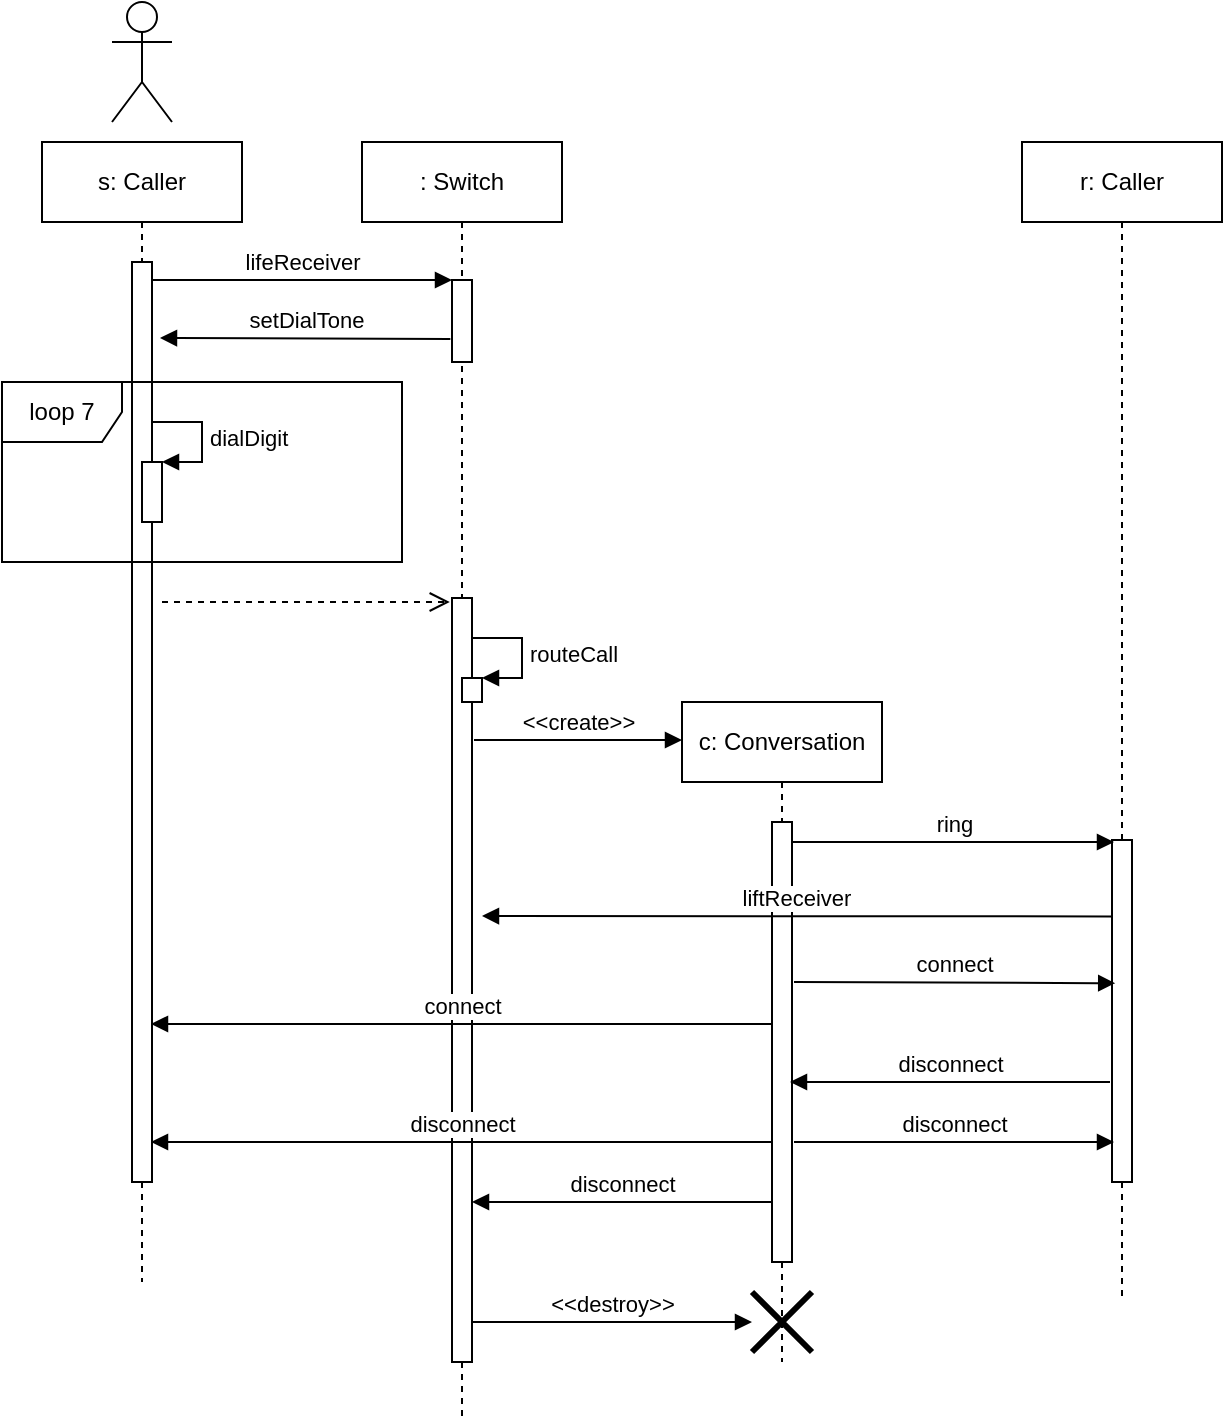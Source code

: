 <mxfile version="13.10.9" type="github">
  <diagram id="OE2Mm2fRcuGD2KhiDVjL" name="Page-1">
    <mxGraphModel dx="1278" dy="548" grid="1" gridSize="10" guides="1" tooltips="1" connect="1" arrows="1" fold="1" page="1" pageScale="1" pageWidth="827" pageHeight="1169" math="0" shadow="0">
      <root>
        <mxCell id="0" />
        <mxCell id="1" parent="0" />
        <mxCell id="IQnZtlhmUzlUu9LSefLV-4" value="s: Caller" style="shape=umlLifeline;perimeter=lifelinePerimeter;whiteSpace=wrap;html=1;container=1;collapsible=0;recursiveResize=0;outlineConnect=0;" vertex="1" parent="1">
          <mxGeometry x="80" y="130" width="100" height="570" as="geometry" />
        </mxCell>
        <mxCell id="IQnZtlhmUzlUu9LSefLV-8" value="" style="html=1;points=[];perimeter=orthogonalPerimeter;" vertex="1" parent="IQnZtlhmUzlUu9LSefLV-4">
          <mxGeometry x="45" y="60" width="10" height="460" as="geometry" />
        </mxCell>
        <mxCell id="IQnZtlhmUzlUu9LSefLV-7" value="" style="shape=umlActor;verticalLabelPosition=bottom;verticalAlign=top;html=1;" vertex="1" parent="1">
          <mxGeometry x="115" y="60" width="30" height="60" as="geometry" />
        </mxCell>
        <mxCell id="IQnZtlhmUzlUu9LSefLV-9" value=": Switch" style="shape=umlLifeline;perimeter=lifelinePerimeter;whiteSpace=wrap;html=1;container=1;collapsible=0;recursiveResize=0;outlineConnect=0;" vertex="1" parent="1">
          <mxGeometry x="240" y="130" width="100" height="640" as="geometry" />
        </mxCell>
        <mxCell id="IQnZtlhmUzlUu9LSefLV-13" value="" style="html=1;points=[];perimeter=orthogonalPerimeter;" vertex="1" parent="IQnZtlhmUzlUu9LSefLV-9">
          <mxGeometry x="45" y="69" width="10" height="41" as="geometry" />
        </mxCell>
        <mxCell id="IQnZtlhmUzlUu9LSefLV-28" value="" style="html=1;points=[];perimeter=orthogonalPerimeter;" vertex="1" parent="IQnZtlhmUzlUu9LSefLV-9">
          <mxGeometry x="45" y="228" width="10" height="382" as="geometry" />
        </mxCell>
        <mxCell id="IQnZtlhmUzlUu9LSefLV-29" value="" style="html=1;points=[];perimeter=orthogonalPerimeter;" vertex="1" parent="IQnZtlhmUzlUu9LSefLV-9">
          <mxGeometry x="50" y="268" width="10" height="12" as="geometry" />
        </mxCell>
        <mxCell id="IQnZtlhmUzlUu9LSefLV-30" value="routeCall" style="edgeStyle=orthogonalEdgeStyle;html=1;align=left;spacingLeft=2;endArrow=block;rounded=0;entryX=1;entryY=0;" edge="1" target="IQnZtlhmUzlUu9LSefLV-29" parent="IQnZtlhmUzlUu9LSefLV-9">
          <mxGeometry relative="1" as="geometry">
            <mxPoint x="55" y="248" as="sourcePoint" />
            <Array as="points">
              <mxPoint x="80" y="248" />
            </Array>
          </mxGeometry>
        </mxCell>
        <mxCell id="IQnZtlhmUzlUu9LSefLV-10" value="c: Conversation" style="shape=umlLifeline;perimeter=lifelinePerimeter;whiteSpace=wrap;html=1;container=1;collapsible=0;recursiveResize=0;outlineConnect=0;" vertex="1" parent="1">
          <mxGeometry x="400" y="410" width="100" height="330" as="geometry" />
        </mxCell>
        <mxCell id="IQnZtlhmUzlUu9LSefLV-32" value="" style="html=1;points=[];perimeter=orthogonalPerimeter;" vertex="1" parent="IQnZtlhmUzlUu9LSefLV-10">
          <mxGeometry x="45" y="60" width="10" height="220" as="geometry" />
        </mxCell>
        <mxCell id="IQnZtlhmUzlUu9LSefLV-45" value="" style="shape=umlDestroy;whiteSpace=wrap;html=1;strokeWidth=3;" vertex="1" parent="IQnZtlhmUzlUu9LSefLV-10">
          <mxGeometry x="35" y="295" width="30" height="30" as="geometry" />
        </mxCell>
        <mxCell id="IQnZtlhmUzlUu9LSefLV-11" value="r: Caller" style="shape=umlLifeline;perimeter=lifelinePerimeter;whiteSpace=wrap;html=1;container=1;collapsible=0;recursiveResize=0;outlineConnect=0;" vertex="1" parent="1">
          <mxGeometry x="570" y="130" width="100" height="580" as="geometry" />
        </mxCell>
        <mxCell id="IQnZtlhmUzlUu9LSefLV-33" value="" style="html=1;points=[];perimeter=orthogonalPerimeter;" vertex="1" parent="IQnZtlhmUzlUu9LSefLV-11">
          <mxGeometry x="45" y="349" width="10" height="171" as="geometry" />
        </mxCell>
        <mxCell id="IQnZtlhmUzlUu9LSefLV-18" value="lifeReceiver" style="html=1;verticalAlign=bottom;endArrow=block;" edge="1" parent="1">
          <mxGeometry relative="1" as="geometry">
            <mxPoint x="134.5" y="199" as="sourcePoint" />
            <mxPoint x="285" y="199" as="targetPoint" />
          </mxGeometry>
        </mxCell>
        <mxCell id="IQnZtlhmUzlUu9LSefLV-19" value="setDialTone" style="html=1;verticalAlign=bottom;endArrow=block;exitX=0.02;exitY=0.243;exitDx=0;exitDy=0;exitPerimeter=0;" edge="1" parent="1">
          <mxGeometry relative="1" as="geometry">
            <mxPoint x="284.2" y="228.44" as="sourcePoint" />
            <mxPoint x="139" y="228" as="targetPoint" />
          </mxGeometry>
        </mxCell>
        <mxCell id="IQnZtlhmUzlUu9LSefLV-20" value="loop 7" style="shape=umlFrame;whiteSpace=wrap;html=1;" vertex="1" parent="1">
          <mxGeometry x="60" y="250" width="200" height="90" as="geometry" />
        </mxCell>
        <mxCell id="IQnZtlhmUzlUu9LSefLV-21" value="" style="html=1;points=[];perimeter=orthogonalPerimeter;" vertex="1" parent="1">
          <mxGeometry x="130" y="290" width="10" height="30" as="geometry" />
        </mxCell>
        <mxCell id="IQnZtlhmUzlUu9LSefLV-22" value="dialDigit" style="edgeStyle=orthogonalEdgeStyle;html=1;align=left;spacingLeft=2;endArrow=block;rounded=0;entryX=1;entryY=0;" edge="1" target="IQnZtlhmUzlUu9LSefLV-21" parent="1">
          <mxGeometry relative="1" as="geometry">
            <mxPoint x="135" y="270" as="sourcePoint" />
            <Array as="points">
              <mxPoint x="160" y="270" />
            </Array>
          </mxGeometry>
        </mxCell>
        <mxCell id="IQnZtlhmUzlUu9LSefLV-27" value="" style="html=1;verticalAlign=bottom;endArrow=open;dashed=1;endSize=8;" edge="1" parent="1">
          <mxGeometry relative="1" as="geometry">
            <mxPoint x="283.9" y="360" as="targetPoint" />
            <mxPoint x="140" y="360" as="sourcePoint" />
          </mxGeometry>
        </mxCell>
        <mxCell id="IQnZtlhmUzlUu9LSefLV-31" value="&amp;lt;&amp;lt;create&amp;gt;&amp;gt;" style="html=1;verticalAlign=bottom;endArrow=block;" edge="1" parent="1">
          <mxGeometry relative="1" as="geometry">
            <mxPoint x="296" y="429" as="sourcePoint" />
            <mxPoint x="400" y="429" as="targetPoint" />
          </mxGeometry>
        </mxCell>
        <mxCell id="IQnZtlhmUzlUu9LSefLV-34" value="ring" style="html=1;verticalAlign=bottom;endArrow=block;" edge="1" parent="1">
          <mxGeometry relative="1" as="geometry">
            <mxPoint x="455" y="480" as="sourcePoint" />
            <mxPoint x="616" y="480" as="targetPoint" />
          </mxGeometry>
        </mxCell>
        <mxCell id="IQnZtlhmUzlUu9LSefLV-37" value="liftReceiver" style="html=1;verticalAlign=bottom;endArrow=block;exitX=-0.02;exitY=0.54;exitDx=0;exitDy=0;exitPerimeter=0;" edge="1" parent="1">
          <mxGeometry relative="1" as="geometry">
            <mxPoint x="614.8" y="517.2" as="sourcePoint" />
            <mxPoint x="300" y="517" as="targetPoint" />
          </mxGeometry>
        </mxCell>
        <mxCell id="IQnZtlhmUzlUu9LSefLV-38" value="connect" style="html=1;verticalAlign=bottom;endArrow=block;entryX=0.06;entryY=0.02;entryDx=0;entryDy=0;entryPerimeter=0;" edge="1" parent="1">
          <mxGeometry relative="1" as="geometry">
            <mxPoint x="456" y="550" as="sourcePoint" />
            <mxPoint x="616.6" y="550.6" as="targetPoint" />
          </mxGeometry>
        </mxCell>
        <mxCell id="IQnZtlhmUzlUu9LSefLV-39" value="connect" style="html=1;verticalAlign=bottom;endArrow=block;" edge="1" parent="1">
          <mxGeometry relative="1" as="geometry">
            <mxPoint x="445" y="571" as="sourcePoint" />
            <mxPoint x="134.5" y="571" as="targetPoint" />
          </mxGeometry>
        </mxCell>
        <mxCell id="IQnZtlhmUzlUu9LSefLV-40" value="disconnect" style="html=1;verticalAlign=bottom;endArrow=block;" edge="1" parent="1">
          <mxGeometry relative="1" as="geometry">
            <mxPoint x="614" y="600" as="sourcePoint" />
            <mxPoint x="454" y="600" as="targetPoint" />
          </mxGeometry>
        </mxCell>
        <mxCell id="IQnZtlhmUzlUu9LSefLV-41" value="disconnect" style="html=1;verticalAlign=bottom;endArrow=block;" edge="1" parent="1">
          <mxGeometry relative="1" as="geometry">
            <mxPoint x="445" y="630" as="sourcePoint" />
            <mxPoint x="134.5" y="630" as="targetPoint" />
          </mxGeometry>
        </mxCell>
        <mxCell id="IQnZtlhmUzlUu9LSefLV-42" value="disconnect" style="html=1;verticalAlign=bottom;endArrow=block;" edge="1" parent="1">
          <mxGeometry relative="1" as="geometry">
            <mxPoint x="456" y="630" as="sourcePoint" />
            <mxPoint x="616" y="630" as="targetPoint" />
          </mxGeometry>
        </mxCell>
        <mxCell id="IQnZtlhmUzlUu9LSefLV-43" value="disconnect" style="html=1;verticalAlign=bottom;endArrow=block;" edge="1" parent="1">
          <mxGeometry relative="1" as="geometry">
            <mxPoint x="445" y="660" as="sourcePoint" />
            <mxPoint x="295" y="660" as="targetPoint" />
          </mxGeometry>
        </mxCell>
        <mxCell id="IQnZtlhmUzlUu9LSefLV-44" value="&amp;lt;&amp;lt;destroy&amp;gt;&amp;gt;" style="html=1;verticalAlign=bottom;endArrow=block;" edge="1" parent="1" target="IQnZtlhmUzlUu9LSefLV-45">
          <mxGeometry relative="1" as="geometry">
            <mxPoint x="295" y="720" as="sourcePoint" />
            <mxPoint x="445" y="720" as="targetPoint" />
          </mxGeometry>
        </mxCell>
      </root>
    </mxGraphModel>
  </diagram>
</mxfile>
